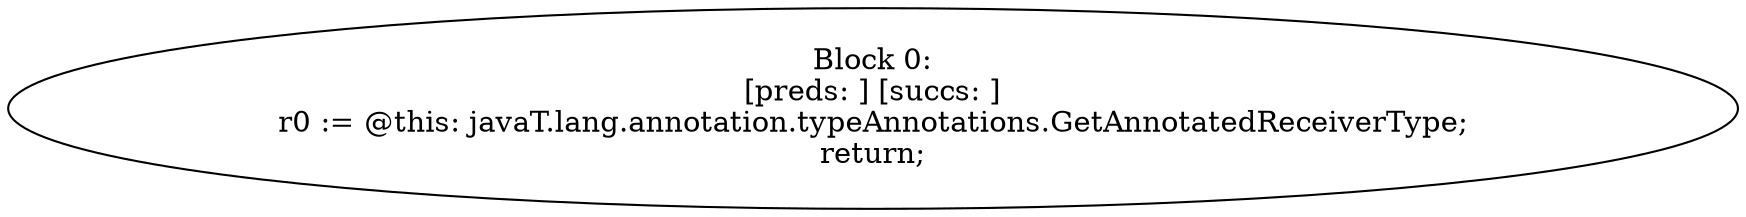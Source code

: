 digraph "unitGraph" {
    "Block 0:
[preds: ] [succs: ]
r0 := @this: javaT.lang.annotation.typeAnnotations.GetAnnotatedReceiverType;
return;
"
}
